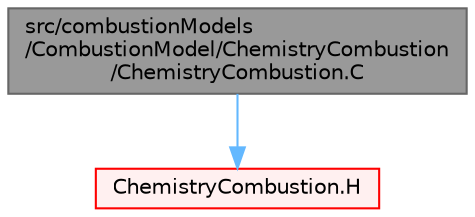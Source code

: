 digraph "src/combustionModels/CombustionModel/ChemistryCombustion/ChemistryCombustion.C"
{
 // LATEX_PDF_SIZE
  bgcolor="transparent";
  edge [fontname=Helvetica,fontsize=10,labelfontname=Helvetica,labelfontsize=10];
  node [fontname=Helvetica,fontsize=10,shape=box,height=0.2,width=0.4];
  Node1 [id="Node000001",label="src/combustionModels\l/CombustionModel/ChemistryCombustion\l/ChemistryCombustion.C",height=0.2,width=0.4,color="gray40", fillcolor="grey60", style="filled", fontcolor="black",tooltip=" "];
  Node1 -> Node2 [id="edge1_Node000001_Node000002",color="steelblue1",style="solid",tooltip=" "];
  Node2 [id="Node000002",label="ChemistryCombustion.H",height=0.2,width=0.4,color="red", fillcolor="#FFF0F0", style="filled",URL="$ChemistryCombustion_8H.html",tooltip=" "];
}
